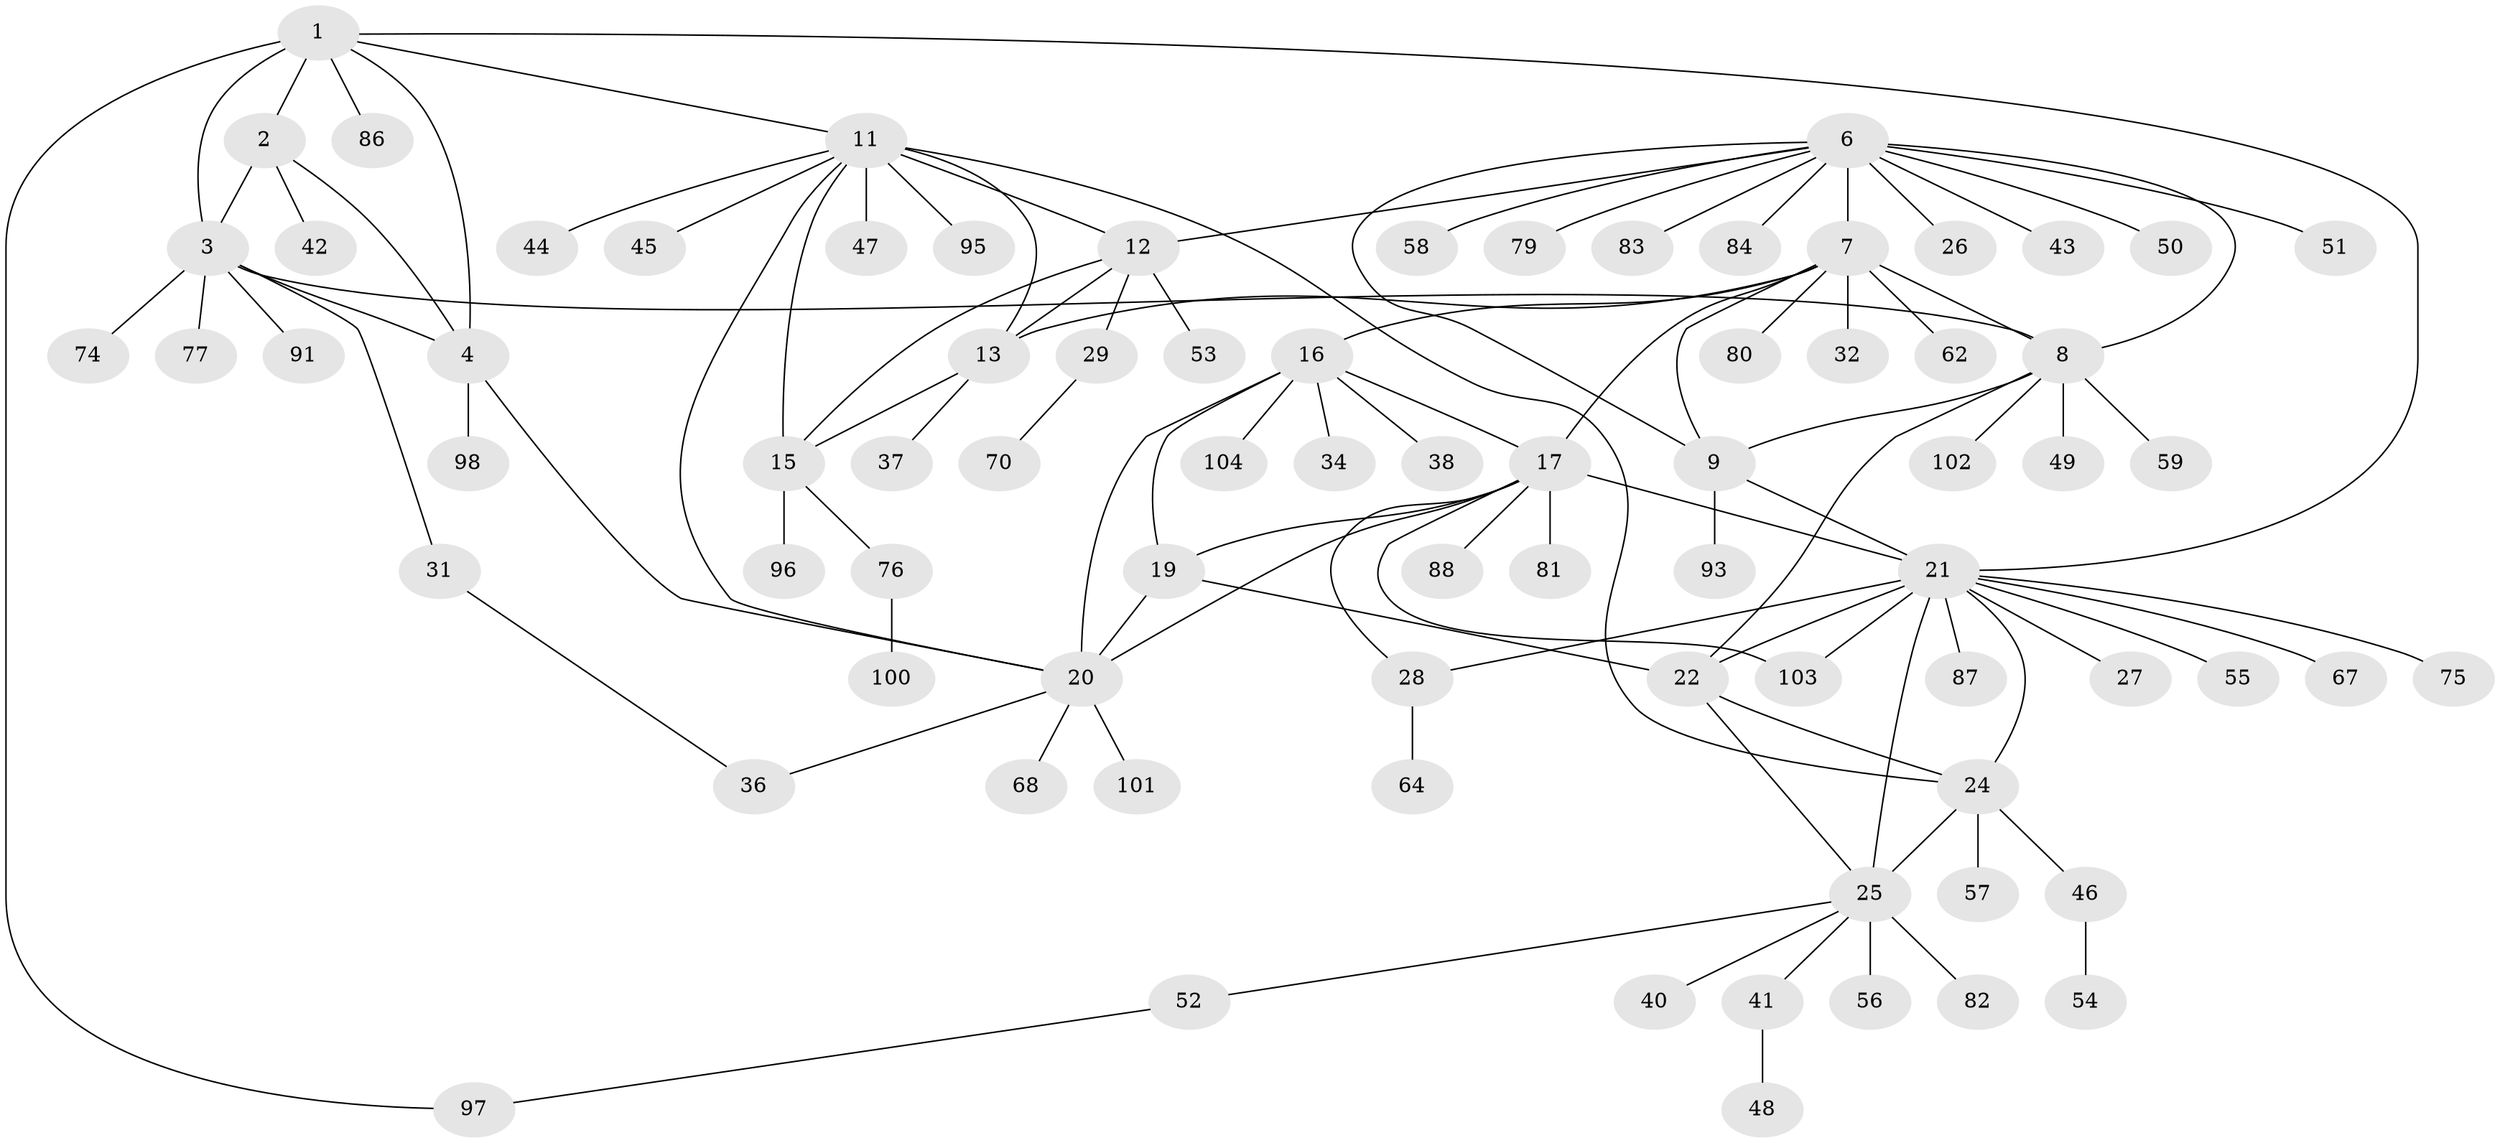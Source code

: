 // original degree distribution, {8: 0.03773584905660377, 6: 0.08490566037735849, 7: 0.03773584905660377, 13: 0.009433962264150943, 10: 0.04716981132075472, 5: 0.009433962264150943, 11: 0.009433962264150943, 2: 0.18867924528301888, 1: 0.5566037735849056, 3: 0.018867924528301886}
// Generated by graph-tools (version 1.1) at 2025/11/02/27/25 16:11:37]
// undirected, 79 vertices, 107 edges
graph export_dot {
graph [start="1"]
  node [color=gray90,style=filled];
  1;
  2 [super="+61"];
  3 [super="+5"];
  4 [super="+92"];
  6 [super="+66"];
  7 [super="+10"];
  8 [super="+85"];
  9 [super="+33"];
  11 [super="+14"];
  12 [super="+69"];
  13 [super="+65"];
  15 [super="+99"];
  16 [super="+18"];
  17 [super="+35"];
  19 [super="+39"];
  20 [super="+73"];
  21 [super="+23"];
  22 [super="+106"];
  24 [super="+30"];
  25 [super="+78"];
  26 [super="+90"];
  27;
  28 [super="+72"];
  29;
  31 [super="+60"];
  32;
  34;
  36;
  37;
  38 [super="+89"];
  40 [super="+63"];
  41;
  42;
  43;
  44;
  45;
  46;
  47;
  48 [super="+105"];
  49;
  50;
  51;
  52 [super="+94"];
  53;
  54;
  55;
  56;
  57;
  58;
  59;
  62;
  64;
  67;
  68;
  70 [super="+71"];
  74;
  75;
  76;
  77;
  79;
  80;
  81;
  82;
  83;
  84;
  86;
  87;
  88;
  91;
  93;
  95;
  96;
  97;
  98;
  100;
  101;
  102;
  103;
  104;
  1 -- 2;
  1 -- 3 [weight=2];
  1 -- 4;
  1 -- 86;
  1 -- 97;
  1 -- 21;
  1 -- 11;
  2 -- 3 [weight=2];
  2 -- 4;
  2 -- 42;
  3 -- 4 [weight=2];
  3 -- 8;
  3 -- 77;
  3 -- 91;
  3 -- 74;
  3 -- 31;
  4 -- 20;
  4 -- 98;
  6 -- 7 [weight=2];
  6 -- 8;
  6 -- 9;
  6 -- 12;
  6 -- 26;
  6 -- 43;
  6 -- 50;
  6 -- 51;
  6 -- 58;
  6 -- 79;
  6 -- 83;
  6 -- 84;
  7 -- 8 [weight=2];
  7 -- 9 [weight=2];
  7 -- 32;
  7 -- 62;
  7 -- 80;
  7 -- 16;
  7 -- 13;
  7 -- 17;
  8 -- 9;
  8 -- 22;
  8 -- 49;
  8 -- 59;
  8 -- 102;
  9 -- 93;
  9 -- 21;
  11 -- 12 [weight=2];
  11 -- 13 [weight=2];
  11 -- 15 [weight=2];
  11 -- 24;
  11 -- 44;
  11 -- 45;
  11 -- 47;
  11 -- 20;
  11 -- 95;
  12 -- 13;
  12 -- 15;
  12 -- 29;
  12 -- 53;
  13 -- 15;
  13 -- 37;
  15 -- 76;
  15 -- 96;
  16 -- 17 [weight=2];
  16 -- 19 [weight=2];
  16 -- 20 [weight=2];
  16 -- 34;
  16 -- 104;
  16 -- 38;
  17 -- 19;
  17 -- 20;
  17 -- 28;
  17 -- 81;
  17 -- 88;
  17 -- 103;
  17 -- 21;
  19 -- 20;
  19 -- 22;
  20 -- 36;
  20 -- 68;
  20 -- 101;
  21 -- 22 [weight=2];
  21 -- 24 [weight=2];
  21 -- 25 [weight=2];
  21 -- 27;
  21 -- 67;
  21 -- 75;
  21 -- 103;
  21 -- 55;
  21 -- 87;
  21 -- 28;
  22 -- 24;
  22 -- 25;
  24 -- 25;
  24 -- 46;
  24 -- 57;
  25 -- 40;
  25 -- 41;
  25 -- 52;
  25 -- 56;
  25 -- 82;
  28 -- 64;
  29 -- 70;
  31 -- 36;
  41 -- 48;
  46 -- 54;
  52 -- 97;
  76 -- 100;
}
